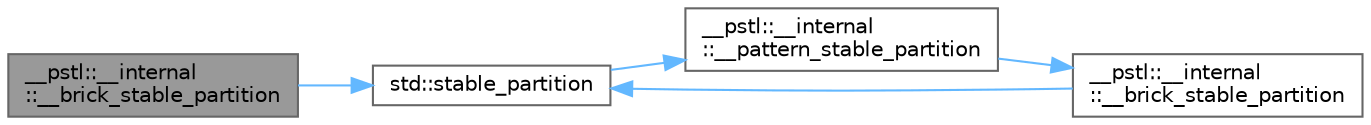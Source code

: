 digraph "__pstl::__internal::__brick_stable_partition"
{
 // LATEX_PDF_SIZE
  bgcolor="transparent";
  edge [fontname=Helvetica,fontsize=10,labelfontname=Helvetica,labelfontsize=10];
  node [fontname=Helvetica,fontsize=10,shape=box,height=0.2,width=0.4];
  rankdir="LR";
  Node1 [id="Node000001",label="__pstl::__internal\l::__brick_stable_partition",height=0.2,width=0.4,color="gray40", fillcolor="grey60", style="filled", fontcolor="black",tooltip=" "];
  Node1 -> Node2 [id="edge9_Node000001_Node000002",color="steelblue1",style="solid",tooltip=" "];
  Node2 [id="Node000002",label="std::stable_partition",height=0.2,width=0.4,color="grey40", fillcolor="white", style="filled",URL="$namespacestd.html#afd107e6f24ea89b04af2b04b929601b4",tooltip=" "];
  Node2 -> Node3 [id="edge10_Node000002_Node000003",color="steelblue1",style="solid",tooltip=" "];
  Node3 [id="Node000003",label="__pstl::__internal\l::__pattern_stable_partition",height=0.2,width=0.4,color="grey40", fillcolor="white", style="filled",URL="$namespace____pstl_1_1____internal.html#a8c278dd40fdab60b98fd9a0046876130",tooltip=" "];
  Node3 -> Node4 [id="edge11_Node000003_Node000004",color="steelblue1",style="solid",tooltip=" "];
  Node4 [id="Node000004",label="__pstl::__internal\l::__brick_stable_partition",height=0.2,width=0.4,color="grey40", fillcolor="white", style="filled",URL="$namespace____pstl_1_1____internal.html#a3cf8035d93d96d8e03fc862a9f691be3",tooltip=" "];
  Node4 -> Node2 [id="edge12_Node000004_Node000002",color="steelblue1",style="solid",tooltip=" "];
}
